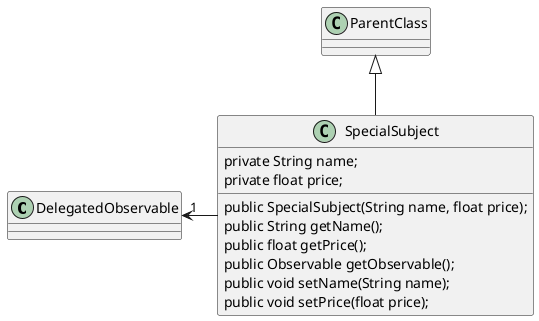 @startuml

class DelegatedObservable
class ParentClass
class SpecialSubject extends ParentClass {
  private String name;
  private float price;

  public SpecialSubject(String name, float price);
  public String getName();
  public float getPrice();
  public Observable getObservable();
  public void setName(String name);
  public void setPrice(float price);
 }
DelegatedObservable "1" <- SpecialSubject
 @enduml